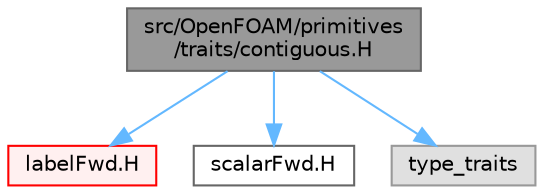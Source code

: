 digraph "src/OpenFOAM/primitives/traits/contiguous.H"
{
 // LATEX_PDF_SIZE
  bgcolor="transparent";
  edge [fontname=Helvetica,fontsize=10,labelfontname=Helvetica,labelfontsize=10];
  node [fontname=Helvetica,fontsize=10,shape=box,height=0.2,width=0.4];
  Node1 [id="Node000001",label="src/OpenFOAM/primitives\l/traits/contiguous.H",height=0.2,width=0.4,color="gray40", fillcolor="grey60", style="filled", fontcolor="black",tooltip=" "];
  Node1 -> Node2 [id="edge1_Node000001_Node000002",color="steelblue1",style="solid",tooltip=" "];
  Node2 [id="Node000002",label="labelFwd.H",height=0.2,width=0.4,color="red", fillcolor="#FFF0F0", style="filled",URL="$labelFwd_8H.html",tooltip="Typedefs for label/uLabel without requiring label.H."];
  Node1 -> Node4 [id="edge2_Node000001_Node000004",color="steelblue1",style="solid",tooltip=" "];
  Node4 [id="Node000004",label="scalarFwd.H",height=0.2,width=0.4,color="grey40", fillcolor="white", style="filled",URL="$scalarFwd_8H.html",tooltip="Typedefs for float/double/scalar without requiring scalar.H."];
  Node1 -> Node5 [id="edge3_Node000001_Node000005",color="steelblue1",style="solid",tooltip=" "];
  Node5 [id="Node000005",label="type_traits",height=0.2,width=0.4,color="grey60", fillcolor="#E0E0E0", style="filled",tooltip=" "];
}
